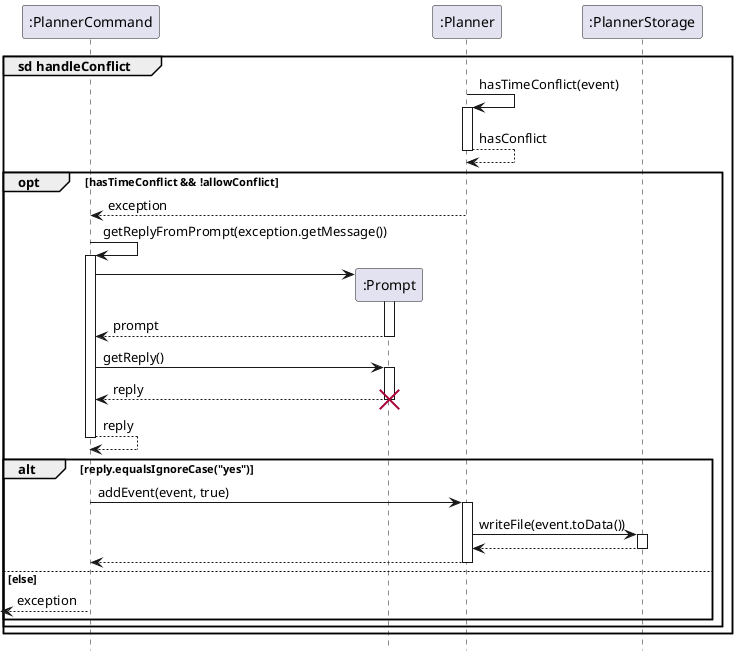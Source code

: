 @startuml
'https://plantuml.com/sequence-diagram

hide footbox

participant ":PlannerCommand" as plc
participant ":Prompt" as prompt
participant ":Planner" as planner
participant ":PlannerStorage" as pls

group sd handleConflict

planner -> planner : hasTimeConflict(event)
activate planner

planner --> planner : hasConflict
deactivate planner

opt hasTimeConflict && !allowConflict

planner --> plc : exception

plc -> plc : getReplyFromPrompt(exception.getMessage())
activate plc

create prompt
plc -> prompt
activate prompt

prompt --> plc : prompt
deactivate prompt

plc -> prompt : getReply()
activate prompt

prompt --> plc : reply
deactivate prompt

destroy prompt

plc --> plc : reply
deactivate plc

alt reply.equalsIgnoreCase("yes")

plc -> planner : addEvent(event, true)
activate planner

planner -> pls : writeFile(event.toData())
activate pls

pls --> planner
deactivate pls

planner --> plc
deactivate planner

else else

plc-->[ : exception

end
end
end

@enduml